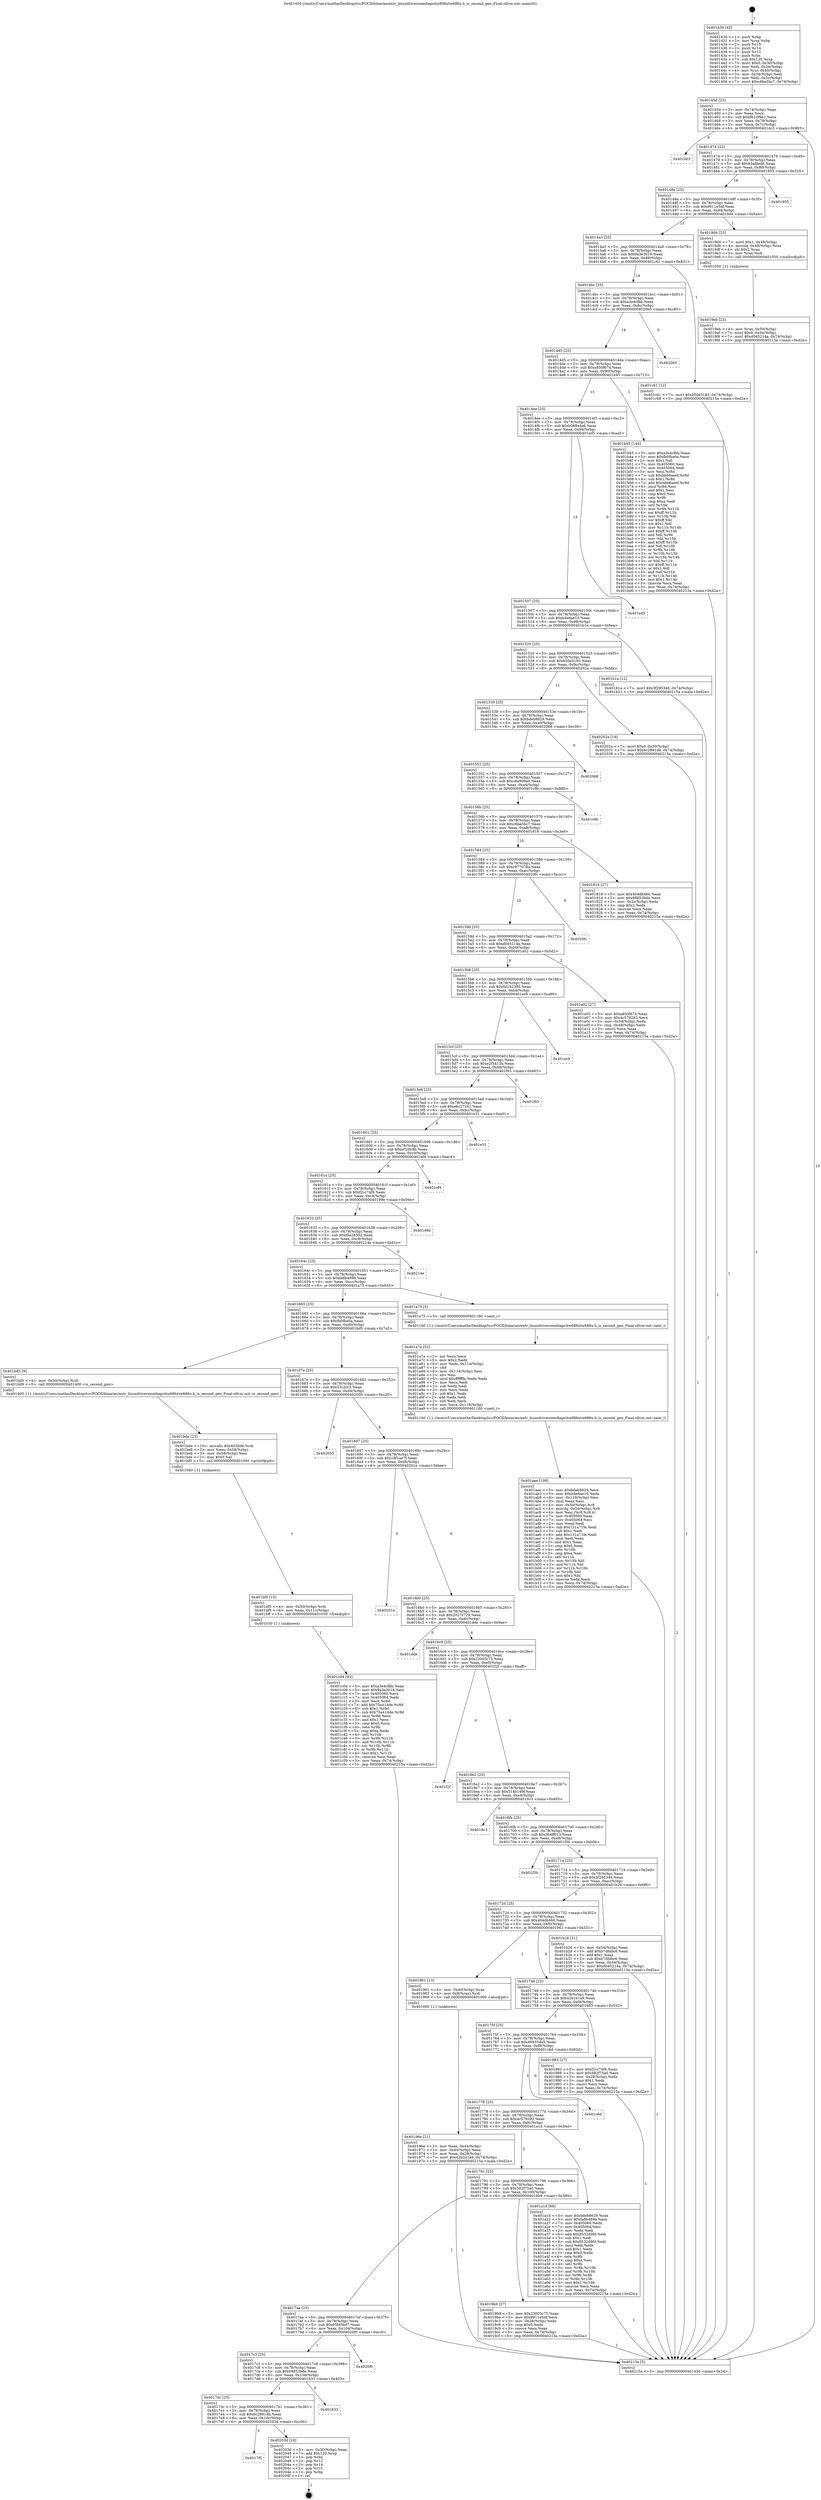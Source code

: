 digraph "0x401430" {
  label = "0x401430 (/mnt/c/Users/mathe/Desktop/tcc/POCII/binaries/extr_linuxdriversmediapcitw686xtw686x.h_is_second_gen_Final-ollvm.out::main(0))"
  labelloc = "t"
  node[shape=record]

  Entry [label="",width=0.3,height=0.3,shape=circle,fillcolor=black,style=filled]
  "0x40145d" [label="{
     0x40145d [23]\l
     | [instrs]\l
     &nbsp;&nbsp;0x40145d \<+3\>: mov -0x74(%rbp),%eax\l
     &nbsp;&nbsp;0x401460 \<+2\>: mov %eax,%ecx\l
     &nbsp;&nbsp;0x401462 \<+6\>: sub $0x8b10f9a1,%ecx\l
     &nbsp;&nbsp;0x401468 \<+3\>: mov %eax,-0x78(%rbp)\l
     &nbsp;&nbsp;0x40146b \<+3\>: mov %ecx,-0x7c(%rbp)\l
     &nbsp;&nbsp;0x40146e \<+6\>: je 0000000000401dc3 \<main+0x993\>\l
  }"]
  "0x401dc3" [label="{
     0x401dc3\l
  }", style=dashed]
  "0x401474" [label="{
     0x401474 [22]\l
     | [instrs]\l
     &nbsp;&nbsp;0x401474 \<+5\>: jmp 0000000000401479 \<main+0x49\>\l
     &nbsp;&nbsp;0x401479 \<+3\>: mov -0x78(%rbp),%eax\l
     &nbsp;&nbsp;0x40147c \<+5\>: sub $0x93afded6,%eax\l
     &nbsp;&nbsp;0x401481 \<+3\>: mov %eax,-0x80(%rbp)\l
     &nbsp;&nbsp;0x401484 \<+6\>: je 0000000000401955 \<main+0x525\>\l
  }"]
  Exit [label="",width=0.3,height=0.3,shape=circle,fillcolor=black,style=filled,peripheries=2]
  "0x401955" [label="{
     0x401955\l
  }", style=dashed]
  "0x40148a" [label="{
     0x40148a [25]\l
     | [instrs]\l
     &nbsp;&nbsp;0x40148a \<+5\>: jmp 000000000040148f \<main+0x5f\>\l
     &nbsp;&nbsp;0x40148f \<+3\>: mov -0x78(%rbp),%eax\l
     &nbsp;&nbsp;0x401492 \<+5\>: sub $0x9911e5df,%eax\l
     &nbsp;&nbsp;0x401497 \<+6\>: mov %eax,-0x84(%rbp)\l
     &nbsp;&nbsp;0x40149d \<+6\>: je 00000000004019d4 \<main+0x5a4\>\l
  }"]
  "0x4017f5" [label="{
     0x4017f5\l
  }", style=dashed]
  "0x4019d4" [label="{
     0x4019d4 [23]\l
     | [instrs]\l
     &nbsp;&nbsp;0x4019d4 \<+7\>: movl $0x1,-0x48(%rbp)\l
     &nbsp;&nbsp;0x4019db \<+4\>: movslq -0x48(%rbp),%rax\l
     &nbsp;&nbsp;0x4019df \<+4\>: shl $0x2,%rax\l
     &nbsp;&nbsp;0x4019e3 \<+3\>: mov %rax,%rdi\l
     &nbsp;&nbsp;0x4019e6 \<+5\>: call 0000000000401050 \<malloc@plt\>\l
     | [calls]\l
     &nbsp;&nbsp;0x401050 \{1\} (unknown)\l
  }"]
  "0x4014a3" [label="{
     0x4014a3 [25]\l
     | [instrs]\l
     &nbsp;&nbsp;0x4014a3 \<+5\>: jmp 00000000004014a8 \<main+0x78\>\l
     &nbsp;&nbsp;0x4014a8 \<+3\>: mov -0x78(%rbp),%eax\l
     &nbsp;&nbsp;0x4014ab \<+5\>: sub $0x9a3e3016,%eax\l
     &nbsp;&nbsp;0x4014b0 \<+6\>: mov %eax,-0x88(%rbp)\l
     &nbsp;&nbsp;0x4014b6 \<+6\>: je 0000000000401c61 \<main+0x831\>\l
  }"]
  "0x40203d" [label="{
     0x40203d [19]\l
     | [instrs]\l
     &nbsp;&nbsp;0x40203d \<+3\>: mov -0x30(%rbp),%eax\l
     &nbsp;&nbsp;0x402040 \<+7\>: add $0x120,%rsp\l
     &nbsp;&nbsp;0x402047 \<+1\>: pop %rbx\l
     &nbsp;&nbsp;0x402048 \<+2\>: pop %r12\l
     &nbsp;&nbsp;0x40204a \<+2\>: pop %r14\l
     &nbsp;&nbsp;0x40204c \<+2\>: pop %r15\l
     &nbsp;&nbsp;0x40204e \<+1\>: pop %rbp\l
     &nbsp;&nbsp;0x40204f \<+1\>: ret\l
  }"]
  "0x401c61" [label="{
     0x401c61 [12]\l
     | [instrs]\l
     &nbsp;&nbsp;0x401c61 \<+7\>: movl $0xb50e5183,-0x74(%rbp)\l
     &nbsp;&nbsp;0x401c68 \<+5\>: jmp 000000000040215a \<main+0xd2a\>\l
  }"]
  "0x4014bc" [label="{
     0x4014bc [25]\l
     | [instrs]\l
     &nbsp;&nbsp;0x4014bc \<+5\>: jmp 00000000004014c1 \<main+0x91\>\l
     &nbsp;&nbsp;0x4014c1 \<+3\>: mov -0x78(%rbp),%eax\l
     &nbsp;&nbsp;0x4014c4 \<+5\>: sub $0xa3e4cfbb,%eax\l
     &nbsp;&nbsp;0x4014c9 \<+6\>: mov %eax,-0x8c(%rbp)\l
     &nbsp;&nbsp;0x4014cf \<+6\>: je 00000000004020b5 \<main+0xc85\>\l
  }"]
  "0x4017dc" [label="{
     0x4017dc [25]\l
     | [instrs]\l
     &nbsp;&nbsp;0x4017dc \<+5\>: jmp 00000000004017e1 \<main+0x3b1\>\l
     &nbsp;&nbsp;0x4017e1 \<+3\>: mov -0x78(%rbp),%eax\l
     &nbsp;&nbsp;0x4017e4 \<+5\>: sub $0x6c2891db,%eax\l
     &nbsp;&nbsp;0x4017e9 \<+6\>: mov %eax,-0x10c(%rbp)\l
     &nbsp;&nbsp;0x4017ef \<+6\>: je 000000000040203d \<main+0xc0d\>\l
  }"]
  "0x4020b5" [label="{
     0x4020b5\l
  }", style=dashed]
  "0x4014d5" [label="{
     0x4014d5 [25]\l
     | [instrs]\l
     &nbsp;&nbsp;0x4014d5 \<+5\>: jmp 00000000004014da \<main+0xaa\>\l
     &nbsp;&nbsp;0x4014da \<+3\>: mov -0x78(%rbp),%eax\l
     &nbsp;&nbsp;0x4014dd \<+5\>: sub $0xa850f674,%eax\l
     &nbsp;&nbsp;0x4014e2 \<+6\>: mov %eax,-0x90(%rbp)\l
     &nbsp;&nbsp;0x4014e8 \<+6\>: je 0000000000401b45 \<main+0x715\>\l
  }"]
  "0x401833" [label="{
     0x401833\l
  }", style=dashed]
  "0x401b45" [label="{
     0x401b45 [144]\l
     | [instrs]\l
     &nbsp;&nbsp;0x401b45 \<+5\>: mov $0xa3e4cfbb,%eax\l
     &nbsp;&nbsp;0x401b4a \<+5\>: mov $0xfb0fba0a,%ecx\l
     &nbsp;&nbsp;0x401b4f \<+2\>: mov $0x1,%dl\l
     &nbsp;&nbsp;0x401b51 \<+7\>: mov 0x405060,%esi\l
     &nbsp;&nbsp;0x401b58 \<+7\>: mov 0x405064,%edi\l
     &nbsp;&nbsp;0x401b5f \<+3\>: mov %esi,%r8d\l
     &nbsp;&nbsp;0x401b62 \<+7\>: sub $0xbbb6aeef,%r8d\l
     &nbsp;&nbsp;0x401b69 \<+4\>: sub $0x1,%r8d\l
     &nbsp;&nbsp;0x401b6d \<+7\>: add $0xbbb6aeef,%r8d\l
     &nbsp;&nbsp;0x401b74 \<+4\>: imul %r8d,%esi\l
     &nbsp;&nbsp;0x401b78 \<+3\>: and $0x1,%esi\l
     &nbsp;&nbsp;0x401b7b \<+3\>: cmp $0x0,%esi\l
     &nbsp;&nbsp;0x401b7e \<+4\>: sete %r9b\l
     &nbsp;&nbsp;0x401b82 \<+3\>: cmp $0xa,%edi\l
     &nbsp;&nbsp;0x401b85 \<+4\>: setl %r10b\l
     &nbsp;&nbsp;0x401b89 \<+3\>: mov %r9b,%r11b\l
     &nbsp;&nbsp;0x401b8c \<+4\>: xor $0xff,%r11b\l
     &nbsp;&nbsp;0x401b90 \<+3\>: mov %r10b,%bl\l
     &nbsp;&nbsp;0x401b93 \<+3\>: xor $0xff,%bl\l
     &nbsp;&nbsp;0x401b96 \<+3\>: xor $0x1,%dl\l
     &nbsp;&nbsp;0x401b99 \<+3\>: mov %r11b,%r14b\l
     &nbsp;&nbsp;0x401b9c \<+4\>: and $0xff,%r14b\l
     &nbsp;&nbsp;0x401ba0 \<+3\>: and %dl,%r9b\l
     &nbsp;&nbsp;0x401ba3 \<+3\>: mov %bl,%r15b\l
     &nbsp;&nbsp;0x401ba6 \<+4\>: and $0xff,%r15b\l
     &nbsp;&nbsp;0x401baa \<+3\>: and %dl,%r10b\l
     &nbsp;&nbsp;0x401bad \<+3\>: or %r9b,%r14b\l
     &nbsp;&nbsp;0x401bb0 \<+3\>: or %r10b,%r15b\l
     &nbsp;&nbsp;0x401bb3 \<+3\>: xor %r15b,%r14b\l
     &nbsp;&nbsp;0x401bb6 \<+3\>: or %bl,%r11b\l
     &nbsp;&nbsp;0x401bb9 \<+4\>: xor $0xff,%r11b\l
     &nbsp;&nbsp;0x401bbd \<+3\>: or $0x1,%dl\l
     &nbsp;&nbsp;0x401bc0 \<+3\>: and %dl,%r11b\l
     &nbsp;&nbsp;0x401bc3 \<+3\>: or %r11b,%r14b\l
     &nbsp;&nbsp;0x401bc6 \<+4\>: test $0x1,%r14b\l
     &nbsp;&nbsp;0x401bca \<+3\>: cmovne %ecx,%eax\l
     &nbsp;&nbsp;0x401bcd \<+3\>: mov %eax,-0x74(%rbp)\l
     &nbsp;&nbsp;0x401bd0 \<+5\>: jmp 000000000040215a \<main+0xd2a\>\l
  }"]
  "0x4014ee" [label="{
     0x4014ee [25]\l
     | [instrs]\l
     &nbsp;&nbsp;0x4014ee \<+5\>: jmp 00000000004014f3 \<main+0xc3\>\l
     &nbsp;&nbsp;0x4014f3 \<+3\>: mov -0x78(%rbp),%eax\l
     &nbsp;&nbsp;0x4014f6 \<+5\>: sub $0xb088a4e6,%eax\l
     &nbsp;&nbsp;0x4014fb \<+6\>: mov %eax,-0x94(%rbp)\l
     &nbsp;&nbsp;0x401501 \<+6\>: je 0000000000401ed5 \<main+0xaa5\>\l
  }"]
  "0x4017c3" [label="{
     0x4017c3 [25]\l
     | [instrs]\l
     &nbsp;&nbsp;0x4017c3 \<+5\>: jmp 00000000004017c8 \<main+0x398\>\l
     &nbsp;&nbsp;0x4017c8 \<+3\>: mov -0x78(%rbp),%eax\l
     &nbsp;&nbsp;0x4017cb \<+5\>: sub $0x68853bde,%eax\l
     &nbsp;&nbsp;0x4017d0 \<+6\>: mov %eax,-0x108(%rbp)\l
     &nbsp;&nbsp;0x4017d6 \<+6\>: je 0000000000401833 \<main+0x403\>\l
  }"]
  "0x401ed5" [label="{
     0x401ed5\l
  }", style=dashed]
  "0x401507" [label="{
     0x401507 [25]\l
     | [instrs]\l
     &nbsp;&nbsp;0x401507 \<+5\>: jmp 000000000040150c \<main+0xdc\>\l
     &nbsp;&nbsp;0x40150c \<+3\>: mov -0x78(%rbp),%eax\l
     &nbsp;&nbsp;0x40150f \<+5\>: sub $0xb4e6ae10,%eax\l
     &nbsp;&nbsp;0x401514 \<+6\>: mov %eax,-0x98(%rbp)\l
     &nbsp;&nbsp;0x40151a \<+6\>: je 0000000000401b1a \<main+0x6ea\>\l
  }"]
  "0x4020f0" [label="{
     0x4020f0\l
  }", style=dashed]
  "0x401b1a" [label="{
     0x401b1a [12]\l
     | [instrs]\l
     &nbsp;&nbsp;0x401b1a \<+7\>: movl $0x3f295346,-0x74(%rbp)\l
     &nbsp;&nbsp;0x401b21 \<+5\>: jmp 000000000040215a \<main+0xd2a\>\l
  }"]
  "0x401520" [label="{
     0x401520 [25]\l
     | [instrs]\l
     &nbsp;&nbsp;0x401520 \<+5\>: jmp 0000000000401525 \<main+0xf5\>\l
     &nbsp;&nbsp;0x401525 \<+3\>: mov -0x78(%rbp),%eax\l
     &nbsp;&nbsp;0x401528 \<+5\>: sub $0xb50e5183,%eax\l
     &nbsp;&nbsp;0x40152d \<+6\>: mov %eax,-0x9c(%rbp)\l
     &nbsp;&nbsp;0x401533 \<+6\>: je 000000000040202a \<main+0xbfa\>\l
  }"]
  "0x401c04" [label="{
     0x401c04 [93]\l
     | [instrs]\l
     &nbsp;&nbsp;0x401c04 \<+5\>: mov $0xa3e4cfbb,%eax\l
     &nbsp;&nbsp;0x401c09 \<+5\>: mov $0x9a3e3016,%esi\l
     &nbsp;&nbsp;0x401c0e \<+7\>: mov 0x405060,%ecx\l
     &nbsp;&nbsp;0x401c15 \<+7\>: mov 0x405064,%edx\l
     &nbsp;&nbsp;0x401c1c \<+3\>: mov %ecx,%r8d\l
     &nbsp;&nbsp;0x401c1f \<+7\>: add $0x75a414de,%r8d\l
     &nbsp;&nbsp;0x401c26 \<+4\>: sub $0x1,%r8d\l
     &nbsp;&nbsp;0x401c2a \<+7\>: sub $0x75a414de,%r8d\l
     &nbsp;&nbsp;0x401c31 \<+4\>: imul %r8d,%ecx\l
     &nbsp;&nbsp;0x401c35 \<+3\>: and $0x1,%ecx\l
     &nbsp;&nbsp;0x401c38 \<+3\>: cmp $0x0,%ecx\l
     &nbsp;&nbsp;0x401c3b \<+4\>: sete %r9b\l
     &nbsp;&nbsp;0x401c3f \<+3\>: cmp $0xa,%edx\l
     &nbsp;&nbsp;0x401c42 \<+4\>: setl %r10b\l
     &nbsp;&nbsp;0x401c46 \<+3\>: mov %r9b,%r11b\l
     &nbsp;&nbsp;0x401c49 \<+3\>: and %r10b,%r11b\l
     &nbsp;&nbsp;0x401c4c \<+3\>: xor %r10b,%r9b\l
     &nbsp;&nbsp;0x401c4f \<+3\>: or %r9b,%r11b\l
     &nbsp;&nbsp;0x401c52 \<+4\>: test $0x1,%r11b\l
     &nbsp;&nbsp;0x401c56 \<+3\>: cmovne %esi,%eax\l
     &nbsp;&nbsp;0x401c59 \<+3\>: mov %eax,-0x74(%rbp)\l
     &nbsp;&nbsp;0x401c5c \<+5\>: jmp 000000000040215a \<main+0xd2a\>\l
  }"]
  "0x40202a" [label="{
     0x40202a [19]\l
     | [instrs]\l
     &nbsp;&nbsp;0x40202a \<+7\>: movl $0x0,-0x30(%rbp)\l
     &nbsp;&nbsp;0x402031 \<+7\>: movl $0x6c2891db,-0x74(%rbp)\l
     &nbsp;&nbsp;0x402038 \<+5\>: jmp 000000000040215a \<main+0xd2a\>\l
  }"]
  "0x401539" [label="{
     0x401539 [25]\l
     | [instrs]\l
     &nbsp;&nbsp;0x401539 \<+5\>: jmp 000000000040153e \<main+0x10e\>\l
     &nbsp;&nbsp;0x40153e \<+3\>: mov -0x78(%rbp),%eax\l
     &nbsp;&nbsp;0x401541 \<+5\>: sub $0xbdeb8629,%eax\l
     &nbsp;&nbsp;0x401546 \<+6\>: mov %eax,-0xa0(%rbp)\l
     &nbsp;&nbsp;0x40154c \<+6\>: je 0000000000402068 \<main+0xc38\>\l
  }"]
  "0x401bf5" [label="{
     0x401bf5 [15]\l
     | [instrs]\l
     &nbsp;&nbsp;0x401bf5 \<+4\>: mov -0x50(%rbp),%rdi\l
     &nbsp;&nbsp;0x401bf9 \<+6\>: mov %eax,-0x11c(%rbp)\l
     &nbsp;&nbsp;0x401bff \<+5\>: call 0000000000401030 \<free@plt\>\l
     | [calls]\l
     &nbsp;&nbsp;0x401030 \{1\} (unknown)\l
  }"]
  "0x402068" [label="{
     0x402068\l
  }", style=dashed]
  "0x401552" [label="{
     0x401552 [25]\l
     | [instrs]\l
     &nbsp;&nbsp;0x401552 \<+5\>: jmp 0000000000401557 \<main+0x127\>\l
     &nbsp;&nbsp;0x401557 \<+3\>: mov -0x78(%rbp),%eax\l
     &nbsp;&nbsp;0x40155a \<+5\>: sub $0xc6a909a0,%eax\l
     &nbsp;&nbsp;0x40155f \<+6\>: mov %eax,-0xa4(%rbp)\l
     &nbsp;&nbsp;0x401565 \<+6\>: je 0000000000401c9b \<main+0x86b\>\l
  }"]
  "0x401bde" [label="{
     0x401bde [23]\l
     | [instrs]\l
     &nbsp;&nbsp;0x401bde \<+10\>: movabs $0x4030d6,%rdi\l
     &nbsp;&nbsp;0x401be8 \<+3\>: mov %eax,-0x58(%rbp)\l
     &nbsp;&nbsp;0x401beb \<+3\>: mov -0x58(%rbp),%esi\l
     &nbsp;&nbsp;0x401bee \<+2\>: mov $0x0,%al\l
     &nbsp;&nbsp;0x401bf0 \<+5\>: call 0000000000401040 \<printf@plt\>\l
     | [calls]\l
     &nbsp;&nbsp;0x401040 \{1\} (unknown)\l
  }"]
  "0x401c9b" [label="{
     0x401c9b\l
  }", style=dashed]
  "0x40156b" [label="{
     0x40156b [25]\l
     | [instrs]\l
     &nbsp;&nbsp;0x40156b \<+5\>: jmp 0000000000401570 \<main+0x140\>\l
     &nbsp;&nbsp;0x401570 \<+3\>: mov -0x78(%rbp),%eax\l
     &nbsp;&nbsp;0x401573 \<+5\>: sub $0xc6ba5bc7,%eax\l
     &nbsp;&nbsp;0x401578 \<+6\>: mov %eax,-0xa8(%rbp)\l
     &nbsp;&nbsp;0x40157e \<+6\>: je 0000000000401818 \<main+0x3e8\>\l
  }"]
  "0x401aae" [label="{
     0x401aae [108]\l
     | [instrs]\l
     &nbsp;&nbsp;0x401aae \<+5\>: mov $0xbdeb8629,%ecx\l
     &nbsp;&nbsp;0x401ab3 \<+5\>: mov $0xb4e6ae10,%edx\l
     &nbsp;&nbsp;0x401ab8 \<+6\>: mov -0x118(%rbp),%esi\l
     &nbsp;&nbsp;0x401abe \<+3\>: imul %eax,%esi\l
     &nbsp;&nbsp;0x401ac1 \<+4\>: mov -0x50(%rbp),%r8\l
     &nbsp;&nbsp;0x401ac5 \<+4\>: movslq -0x54(%rbp),%r9\l
     &nbsp;&nbsp;0x401ac9 \<+4\>: mov %esi,(%r8,%r9,4)\l
     &nbsp;&nbsp;0x401acd \<+7\>: mov 0x405060,%eax\l
     &nbsp;&nbsp;0x401ad4 \<+7\>: mov 0x405064,%esi\l
     &nbsp;&nbsp;0x401adb \<+2\>: mov %eax,%edi\l
     &nbsp;&nbsp;0x401add \<+6\>: sub $0x131a71fe,%edi\l
     &nbsp;&nbsp;0x401ae3 \<+3\>: sub $0x1,%edi\l
     &nbsp;&nbsp;0x401ae6 \<+6\>: add $0x131a71fe,%edi\l
     &nbsp;&nbsp;0x401aec \<+3\>: imul %edi,%eax\l
     &nbsp;&nbsp;0x401aef \<+3\>: and $0x1,%eax\l
     &nbsp;&nbsp;0x401af2 \<+3\>: cmp $0x0,%eax\l
     &nbsp;&nbsp;0x401af5 \<+4\>: sete %r10b\l
     &nbsp;&nbsp;0x401af9 \<+3\>: cmp $0xa,%esi\l
     &nbsp;&nbsp;0x401afc \<+4\>: setl %r11b\l
     &nbsp;&nbsp;0x401b00 \<+3\>: mov %r10b,%bl\l
     &nbsp;&nbsp;0x401b03 \<+3\>: and %r11b,%bl\l
     &nbsp;&nbsp;0x401b06 \<+3\>: xor %r11b,%r10b\l
     &nbsp;&nbsp;0x401b09 \<+3\>: or %r10b,%bl\l
     &nbsp;&nbsp;0x401b0c \<+3\>: test $0x1,%bl\l
     &nbsp;&nbsp;0x401b0f \<+3\>: cmovne %edx,%ecx\l
     &nbsp;&nbsp;0x401b12 \<+3\>: mov %ecx,-0x74(%rbp)\l
     &nbsp;&nbsp;0x401b15 \<+5\>: jmp 000000000040215a \<main+0xd2a\>\l
  }"]
  "0x401818" [label="{
     0x401818 [27]\l
     | [instrs]\l
     &nbsp;&nbsp;0x401818 \<+5\>: mov $0x404db460,%eax\l
     &nbsp;&nbsp;0x40181d \<+5\>: mov $0x68853bde,%ecx\l
     &nbsp;&nbsp;0x401822 \<+3\>: mov -0x2c(%rbp),%edx\l
     &nbsp;&nbsp;0x401825 \<+3\>: cmp $0x2,%edx\l
     &nbsp;&nbsp;0x401828 \<+3\>: cmovne %ecx,%eax\l
     &nbsp;&nbsp;0x40182b \<+3\>: mov %eax,-0x74(%rbp)\l
     &nbsp;&nbsp;0x40182e \<+5\>: jmp 000000000040215a \<main+0xd2a\>\l
  }"]
  "0x401584" [label="{
     0x401584 [25]\l
     | [instrs]\l
     &nbsp;&nbsp;0x401584 \<+5\>: jmp 0000000000401589 \<main+0x159\>\l
     &nbsp;&nbsp;0x401589 \<+3\>: mov -0x78(%rbp),%eax\l
     &nbsp;&nbsp;0x40158c \<+5\>: sub $0xc977078a,%eax\l
     &nbsp;&nbsp;0x401591 \<+6\>: mov %eax,-0xac(%rbp)\l
     &nbsp;&nbsp;0x401597 \<+6\>: je 00000000004020fc \<main+0xccc\>\l
  }"]
  "0x40215a" [label="{
     0x40215a [5]\l
     | [instrs]\l
     &nbsp;&nbsp;0x40215a \<+5\>: jmp 000000000040145d \<main+0x2d\>\l
  }"]
  "0x401430" [label="{
     0x401430 [45]\l
     | [instrs]\l
     &nbsp;&nbsp;0x401430 \<+1\>: push %rbp\l
     &nbsp;&nbsp;0x401431 \<+3\>: mov %rsp,%rbp\l
     &nbsp;&nbsp;0x401434 \<+2\>: push %r15\l
     &nbsp;&nbsp;0x401436 \<+2\>: push %r14\l
     &nbsp;&nbsp;0x401438 \<+2\>: push %r12\l
     &nbsp;&nbsp;0x40143a \<+1\>: push %rbx\l
     &nbsp;&nbsp;0x40143b \<+7\>: sub $0x120,%rsp\l
     &nbsp;&nbsp;0x401442 \<+7\>: movl $0x0,-0x30(%rbp)\l
     &nbsp;&nbsp;0x401449 \<+3\>: mov %edi,-0x34(%rbp)\l
     &nbsp;&nbsp;0x40144c \<+4\>: mov %rsi,-0x40(%rbp)\l
     &nbsp;&nbsp;0x401450 \<+3\>: mov -0x34(%rbp),%edi\l
     &nbsp;&nbsp;0x401453 \<+3\>: mov %edi,-0x2c(%rbp)\l
     &nbsp;&nbsp;0x401456 \<+7\>: movl $0xc6ba5bc7,-0x74(%rbp)\l
  }"]
  "0x401a7a" [label="{
     0x401a7a [52]\l
     | [instrs]\l
     &nbsp;&nbsp;0x401a7a \<+2\>: xor %ecx,%ecx\l
     &nbsp;&nbsp;0x401a7c \<+5\>: mov $0x2,%edx\l
     &nbsp;&nbsp;0x401a81 \<+6\>: mov %edx,-0x114(%rbp)\l
     &nbsp;&nbsp;0x401a87 \<+1\>: cltd\l
     &nbsp;&nbsp;0x401a88 \<+6\>: mov -0x114(%rbp),%esi\l
     &nbsp;&nbsp;0x401a8e \<+2\>: idiv %esi\l
     &nbsp;&nbsp;0x401a90 \<+6\>: imul $0xfffffffe,%edx,%edx\l
     &nbsp;&nbsp;0x401a96 \<+2\>: mov %ecx,%edi\l
     &nbsp;&nbsp;0x401a98 \<+2\>: sub %edx,%edi\l
     &nbsp;&nbsp;0x401a9a \<+2\>: mov %ecx,%edx\l
     &nbsp;&nbsp;0x401a9c \<+3\>: sub $0x1,%edx\l
     &nbsp;&nbsp;0x401a9f \<+2\>: add %edx,%edi\l
     &nbsp;&nbsp;0x401aa1 \<+2\>: sub %edi,%ecx\l
     &nbsp;&nbsp;0x401aa3 \<+6\>: mov %ecx,-0x118(%rbp)\l
     &nbsp;&nbsp;0x401aa9 \<+5\>: call 0000000000401160 \<next_i\>\l
     | [calls]\l
     &nbsp;&nbsp;0x401160 \{1\} (/mnt/c/Users/mathe/Desktop/tcc/POCII/binaries/extr_linuxdriversmediapcitw686xtw686x.h_is_second_gen_Final-ollvm.out::next_i)\l
  }"]
  "0x4020fc" [label="{
     0x4020fc\l
  }", style=dashed]
  "0x40159d" [label="{
     0x40159d [25]\l
     | [instrs]\l
     &nbsp;&nbsp;0x40159d \<+5\>: jmp 00000000004015a2 \<main+0x172\>\l
     &nbsp;&nbsp;0x4015a2 \<+3\>: mov -0x78(%rbp),%eax\l
     &nbsp;&nbsp;0x4015a5 \<+5\>: sub $0xd045214a,%eax\l
     &nbsp;&nbsp;0x4015aa \<+6\>: mov %eax,-0xb0(%rbp)\l
     &nbsp;&nbsp;0x4015b0 \<+6\>: je 0000000000401a02 \<main+0x5d2\>\l
  }"]
  "0x4019eb" [label="{
     0x4019eb [23]\l
     | [instrs]\l
     &nbsp;&nbsp;0x4019eb \<+4\>: mov %rax,-0x50(%rbp)\l
     &nbsp;&nbsp;0x4019ef \<+7\>: movl $0x0,-0x54(%rbp)\l
     &nbsp;&nbsp;0x4019f6 \<+7\>: movl $0xd045214a,-0x74(%rbp)\l
     &nbsp;&nbsp;0x4019fd \<+5\>: jmp 000000000040215a \<main+0xd2a\>\l
  }"]
  "0x401a02" [label="{
     0x401a02 [27]\l
     | [instrs]\l
     &nbsp;&nbsp;0x401a02 \<+5\>: mov $0xa850f674,%eax\l
     &nbsp;&nbsp;0x401a07 \<+5\>: mov $0x4c579293,%ecx\l
     &nbsp;&nbsp;0x401a0c \<+3\>: mov -0x54(%rbp),%edx\l
     &nbsp;&nbsp;0x401a0f \<+3\>: cmp -0x48(%rbp),%edx\l
     &nbsp;&nbsp;0x401a12 \<+3\>: cmovl %ecx,%eax\l
     &nbsp;&nbsp;0x401a15 \<+3\>: mov %eax,-0x74(%rbp)\l
     &nbsp;&nbsp;0x401a18 \<+5\>: jmp 000000000040215a \<main+0xd2a\>\l
  }"]
  "0x4015b6" [label="{
     0x4015b6 [25]\l
     | [instrs]\l
     &nbsp;&nbsp;0x4015b6 \<+5\>: jmp 00000000004015bb \<main+0x18b\>\l
     &nbsp;&nbsp;0x4015bb \<+3\>: mov -0x78(%rbp),%eax\l
     &nbsp;&nbsp;0x4015be \<+5\>: sub $0xdd182395,%eax\l
     &nbsp;&nbsp;0x4015c3 \<+6\>: mov %eax,-0xb4(%rbp)\l
     &nbsp;&nbsp;0x4015c9 \<+6\>: je 0000000000401ec9 \<main+0xa99\>\l
  }"]
  "0x4017aa" [label="{
     0x4017aa [25]\l
     | [instrs]\l
     &nbsp;&nbsp;0x4017aa \<+5\>: jmp 00000000004017af \<main+0x37f\>\l
     &nbsp;&nbsp;0x4017af \<+3\>: mov -0x78(%rbp),%eax\l
     &nbsp;&nbsp;0x4017b2 \<+5\>: sub $0x65bf3bd7,%eax\l
     &nbsp;&nbsp;0x4017b7 \<+6\>: mov %eax,-0x104(%rbp)\l
     &nbsp;&nbsp;0x4017bd \<+6\>: je 00000000004020f0 \<main+0xcc0\>\l
  }"]
  "0x401ec9" [label="{
     0x401ec9\l
  }", style=dashed]
  "0x4015cf" [label="{
     0x4015cf [25]\l
     | [instrs]\l
     &nbsp;&nbsp;0x4015cf \<+5\>: jmp 00000000004015d4 \<main+0x1a4\>\l
     &nbsp;&nbsp;0x4015d4 \<+3\>: mov -0x78(%rbp),%eax\l
     &nbsp;&nbsp;0x4015d7 \<+5\>: sub $0xe2f3413b,%eax\l
     &nbsp;&nbsp;0x4015dc \<+6\>: mov %eax,-0xb8(%rbp)\l
     &nbsp;&nbsp;0x4015e2 \<+6\>: je 0000000000401f93 \<main+0xb63\>\l
  }"]
  "0x4019b9" [label="{
     0x4019b9 [27]\l
     | [instrs]\l
     &nbsp;&nbsp;0x4019b9 \<+5\>: mov $0x23005c75,%eax\l
     &nbsp;&nbsp;0x4019be \<+5\>: mov $0x9911e5df,%ecx\l
     &nbsp;&nbsp;0x4019c3 \<+3\>: mov -0x28(%rbp),%edx\l
     &nbsp;&nbsp;0x4019c6 \<+3\>: cmp $0x0,%edx\l
     &nbsp;&nbsp;0x4019c9 \<+3\>: cmove %ecx,%eax\l
     &nbsp;&nbsp;0x4019cc \<+3\>: mov %eax,-0x74(%rbp)\l
     &nbsp;&nbsp;0x4019cf \<+5\>: jmp 000000000040215a \<main+0xd2a\>\l
  }"]
  "0x401f93" [label="{
     0x401f93\l
  }", style=dashed]
  "0x4015e8" [label="{
     0x4015e8 [25]\l
     | [instrs]\l
     &nbsp;&nbsp;0x4015e8 \<+5\>: jmp 00000000004015ed \<main+0x1bd\>\l
     &nbsp;&nbsp;0x4015ed \<+3\>: mov -0x78(%rbp),%eax\l
     &nbsp;&nbsp;0x4015f0 \<+5\>: sub $0xe6c27241,%eax\l
     &nbsp;&nbsp;0x4015f5 \<+6\>: mov %eax,-0xbc(%rbp)\l
     &nbsp;&nbsp;0x4015fb \<+6\>: je 0000000000401e31 \<main+0xa01\>\l
  }"]
  "0x401791" [label="{
     0x401791 [25]\l
     | [instrs]\l
     &nbsp;&nbsp;0x401791 \<+5\>: jmp 0000000000401796 \<main+0x366\>\l
     &nbsp;&nbsp;0x401796 \<+3\>: mov -0x78(%rbp),%eax\l
     &nbsp;&nbsp;0x401799 \<+5\>: sub $0x582f75a0,%eax\l
     &nbsp;&nbsp;0x40179e \<+6\>: mov %eax,-0x100(%rbp)\l
     &nbsp;&nbsp;0x4017a4 \<+6\>: je 00000000004019b9 \<main+0x589\>\l
  }"]
  "0x401e31" [label="{
     0x401e31\l
  }", style=dashed]
  "0x401601" [label="{
     0x401601 [25]\l
     | [instrs]\l
     &nbsp;&nbsp;0x401601 \<+5\>: jmp 0000000000401606 \<main+0x1d6\>\l
     &nbsp;&nbsp;0x401606 \<+3\>: mov -0x78(%rbp),%eax\l
     &nbsp;&nbsp;0x401609 \<+5\>: sub $0xef33fc8b,%eax\l
     &nbsp;&nbsp;0x40160e \<+6\>: mov %eax,-0xc0(%rbp)\l
     &nbsp;&nbsp;0x401614 \<+6\>: je 0000000000401ef4 \<main+0xac4\>\l
  }"]
  "0x401a1d" [label="{
     0x401a1d [88]\l
     | [instrs]\l
     &nbsp;&nbsp;0x401a1d \<+5\>: mov $0xbdeb8629,%eax\l
     &nbsp;&nbsp;0x401a22 \<+5\>: mov $0xfa8b489b,%ecx\l
     &nbsp;&nbsp;0x401a27 \<+7\>: mov 0x405060,%edx\l
     &nbsp;&nbsp;0x401a2e \<+7\>: mov 0x405064,%esi\l
     &nbsp;&nbsp;0x401a35 \<+2\>: mov %edx,%edi\l
     &nbsp;&nbsp;0x401a37 \<+6\>: add $0x8532d9fd,%edi\l
     &nbsp;&nbsp;0x401a3d \<+3\>: sub $0x1,%edi\l
     &nbsp;&nbsp;0x401a40 \<+6\>: sub $0x8532d9fd,%edi\l
     &nbsp;&nbsp;0x401a46 \<+3\>: imul %edi,%edx\l
     &nbsp;&nbsp;0x401a49 \<+3\>: and $0x1,%edx\l
     &nbsp;&nbsp;0x401a4c \<+3\>: cmp $0x0,%edx\l
     &nbsp;&nbsp;0x401a4f \<+4\>: sete %r8b\l
     &nbsp;&nbsp;0x401a53 \<+3\>: cmp $0xa,%esi\l
     &nbsp;&nbsp;0x401a56 \<+4\>: setl %r9b\l
     &nbsp;&nbsp;0x401a5a \<+3\>: mov %r8b,%r10b\l
     &nbsp;&nbsp;0x401a5d \<+3\>: and %r9b,%r10b\l
     &nbsp;&nbsp;0x401a60 \<+3\>: xor %r9b,%r8b\l
     &nbsp;&nbsp;0x401a63 \<+3\>: or %r8b,%r10b\l
     &nbsp;&nbsp;0x401a66 \<+4\>: test $0x1,%r10b\l
     &nbsp;&nbsp;0x401a6a \<+3\>: cmovne %ecx,%eax\l
     &nbsp;&nbsp;0x401a6d \<+3\>: mov %eax,-0x74(%rbp)\l
     &nbsp;&nbsp;0x401a70 \<+5\>: jmp 000000000040215a \<main+0xd2a\>\l
  }"]
  "0x401ef4" [label="{
     0x401ef4\l
  }", style=dashed]
  "0x40161a" [label="{
     0x40161a [25]\l
     | [instrs]\l
     &nbsp;&nbsp;0x40161a \<+5\>: jmp 000000000040161f \<main+0x1ef\>\l
     &nbsp;&nbsp;0x40161f \<+3\>: mov -0x78(%rbp),%eax\l
     &nbsp;&nbsp;0x401622 \<+5\>: sub $0xf2cc74f9,%eax\l
     &nbsp;&nbsp;0x401627 \<+6\>: mov %eax,-0xc4(%rbp)\l
     &nbsp;&nbsp;0x40162d \<+6\>: je 000000000040199e \<main+0x56e\>\l
  }"]
  "0x401778" [label="{
     0x401778 [25]\l
     | [instrs]\l
     &nbsp;&nbsp;0x401778 \<+5\>: jmp 000000000040177d \<main+0x34d\>\l
     &nbsp;&nbsp;0x40177d \<+3\>: mov -0x78(%rbp),%eax\l
     &nbsp;&nbsp;0x401780 \<+5\>: sub $0x4c579293,%eax\l
     &nbsp;&nbsp;0x401785 \<+6\>: mov %eax,-0xfc(%rbp)\l
     &nbsp;&nbsp;0x40178b \<+6\>: je 0000000000401a1d \<main+0x5ed\>\l
  }"]
  "0x40199e" [label="{
     0x40199e\l
  }", style=dashed]
  "0x401633" [label="{
     0x401633 [25]\l
     | [instrs]\l
     &nbsp;&nbsp;0x401633 \<+5\>: jmp 0000000000401638 \<main+0x208\>\l
     &nbsp;&nbsp;0x401638 \<+3\>: mov -0x78(%rbp),%eax\l
     &nbsp;&nbsp;0x40163b \<+5\>: sub $0xf5e28302,%eax\l
     &nbsp;&nbsp;0x401640 \<+6\>: mov %eax,-0xc8(%rbp)\l
     &nbsp;&nbsp;0x401646 \<+6\>: je 000000000040214e \<main+0xd1e\>\l
  }"]
  "0x401c6d" [label="{
     0x401c6d\l
  }", style=dashed]
  "0x40214e" [label="{
     0x40214e\l
  }", style=dashed]
  "0x40164c" [label="{
     0x40164c [25]\l
     | [instrs]\l
     &nbsp;&nbsp;0x40164c \<+5\>: jmp 0000000000401651 \<main+0x221\>\l
     &nbsp;&nbsp;0x401651 \<+3\>: mov -0x78(%rbp),%eax\l
     &nbsp;&nbsp;0x401654 \<+5\>: sub $0xfa8b489b,%eax\l
     &nbsp;&nbsp;0x401659 \<+6\>: mov %eax,-0xcc(%rbp)\l
     &nbsp;&nbsp;0x40165f \<+6\>: je 0000000000401a75 \<main+0x645\>\l
  }"]
  "0x40175f" [label="{
     0x40175f [25]\l
     | [instrs]\l
     &nbsp;&nbsp;0x40175f \<+5\>: jmp 0000000000401764 \<main+0x334\>\l
     &nbsp;&nbsp;0x401764 \<+3\>: mov -0x78(%rbp),%eax\l
     &nbsp;&nbsp;0x401767 \<+5\>: sub $0x49935da5,%eax\l
     &nbsp;&nbsp;0x40176c \<+6\>: mov %eax,-0xf8(%rbp)\l
     &nbsp;&nbsp;0x401772 \<+6\>: je 0000000000401c6d \<main+0x83d\>\l
  }"]
  "0x401a75" [label="{
     0x401a75 [5]\l
     | [instrs]\l
     &nbsp;&nbsp;0x401a75 \<+5\>: call 0000000000401160 \<next_i\>\l
     | [calls]\l
     &nbsp;&nbsp;0x401160 \{1\} (/mnt/c/Users/mathe/Desktop/tcc/POCII/binaries/extr_linuxdriversmediapcitw686xtw686x.h_is_second_gen_Final-ollvm.out::next_i)\l
  }"]
  "0x401665" [label="{
     0x401665 [25]\l
     | [instrs]\l
     &nbsp;&nbsp;0x401665 \<+5\>: jmp 000000000040166a \<main+0x23a\>\l
     &nbsp;&nbsp;0x40166a \<+3\>: mov -0x78(%rbp),%eax\l
     &nbsp;&nbsp;0x40166d \<+5\>: sub $0xfb0fba0a,%eax\l
     &nbsp;&nbsp;0x401672 \<+6\>: mov %eax,-0xd0(%rbp)\l
     &nbsp;&nbsp;0x401678 \<+6\>: je 0000000000401bd5 \<main+0x7a5\>\l
  }"]
  "0x401983" [label="{
     0x401983 [27]\l
     | [instrs]\l
     &nbsp;&nbsp;0x401983 \<+5\>: mov $0xf2cc74f9,%eax\l
     &nbsp;&nbsp;0x401988 \<+5\>: mov $0x582f75a0,%ecx\l
     &nbsp;&nbsp;0x40198d \<+3\>: mov -0x28(%rbp),%edx\l
     &nbsp;&nbsp;0x401990 \<+3\>: cmp $0x1,%edx\l
     &nbsp;&nbsp;0x401993 \<+3\>: cmovl %ecx,%eax\l
     &nbsp;&nbsp;0x401996 \<+3\>: mov %eax,-0x74(%rbp)\l
     &nbsp;&nbsp;0x401999 \<+5\>: jmp 000000000040215a \<main+0xd2a\>\l
  }"]
  "0x401bd5" [label="{
     0x401bd5 [9]\l
     | [instrs]\l
     &nbsp;&nbsp;0x401bd5 \<+4\>: mov -0x50(%rbp),%rdi\l
     &nbsp;&nbsp;0x401bd9 \<+5\>: call 0000000000401400 \<is_second_gen\>\l
     | [calls]\l
     &nbsp;&nbsp;0x401400 \{1\} (/mnt/c/Users/mathe/Desktop/tcc/POCII/binaries/extr_linuxdriversmediapcitw686xtw686x.h_is_second_gen_Final-ollvm.out::is_second_gen)\l
  }"]
  "0x40167e" [label="{
     0x40167e [25]\l
     | [instrs]\l
     &nbsp;&nbsp;0x40167e \<+5\>: jmp 0000000000401683 \<main+0x253\>\l
     &nbsp;&nbsp;0x401683 \<+3\>: mov -0x78(%rbp),%eax\l
     &nbsp;&nbsp;0x401686 \<+5\>: sub $0x53c2cc3,%eax\l
     &nbsp;&nbsp;0x40168b \<+6\>: mov %eax,-0xd4(%rbp)\l
     &nbsp;&nbsp;0x401691 \<+6\>: je 0000000000402050 \<main+0xc20\>\l
  }"]
  "0x40196e" [label="{
     0x40196e [21]\l
     | [instrs]\l
     &nbsp;&nbsp;0x40196e \<+3\>: mov %eax,-0x44(%rbp)\l
     &nbsp;&nbsp;0x401971 \<+3\>: mov -0x44(%rbp),%eax\l
     &nbsp;&nbsp;0x401974 \<+3\>: mov %eax,-0x28(%rbp)\l
     &nbsp;&nbsp;0x401977 \<+7\>: movl $0x42b241a9,-0x74(%rbp)\l
     &nbsp;&nbsp;0x40197e \<+5\>: jmp 000000000040215a \<main+0xd2a\>\l
  }"]
  "0x402050" [label="{
     0x402050\l
  }", style=dashed]
  "0x401697" [label="{
     0x401697 [25]\l
     | [instrs]\l
     &nbsp;&nbsp;0x401697 \<+5\>: jmp 000000000040169c \<main+0x26c\>\l
     &nbsp;&nbsp;0x40169c \<+3\>: mov -0x78(%rbp),%eax\l
     &nbsp;&nbsp;0x40169f \<+5\>: sub $0x18f1ae7f,%eax\l
     &nbsp;&nbsp;0x4016a4 \<+6\>: mov %eax,-0xd8(%rbp)\l
     &nbsp;&nbsp;0x4016aa \<+6\>: je 000000000040201e \<main+0xbee\>\l
  }"]
  "0x401746" [label="{
     0x401746 [25]\l
     | [instrs]\l
     &nbsp;&nbsp;0x401746 \<+5\>: jmp 000000000040174b \<main+0x31b\>\l
     &nbsp;&nbsp;0x40174b \<+3\>: mov -0x78(%rbp),%eax\l
     &nbsp;&nbsp;0x40174e \<+5\>: sub $0x42b241a9,%eax\l
     &nbsp;&nbsp;0x401753 \<+6\>: mov %eax,-0xf4(%rbp)\l
     &nbsp;&nbsp;0x401759 \<+6\>: je 0000000000401983 \<main+0x553\>\l
  }"]
  "0x40201e" [label="{
     0x40201e\l
  }", style=dashed]
  "0x4016b0" [label="{
     0x4016b0 [25]\l
     | [instrs]\l
     &nbsp;&nbsp;0x4016b0 \<+5\>: jmp 00000000004016b5 \<main+0x285\>\l
     &nbsp;&nbsp;0x4016b5 \<+3\>: mov -0x78(%rbp),%eax\l
     &nbsp;&nbsp;0x4016b8 \<+5\>: sub $0x2027c729,%eax\l
     &nbsp;&nbsp;0x4016bd \<+6\>: mov %eax,-0xdc(%rbp)\l
     &nbsp;&nbsp;0x4016c3 \<+6\>: je 0000000000401dde \<main+0x9ae\>\l
  }"]
  "0x401961" [label="{
     0x401961 [13]\l
     | [instrs]\l
     &nbsp;&nbsp;0x401961 \<+4\>: mov -0x40(%rbp),%rax\l
     &nbsp;&nbsp;0x401965 \<+4\>: mov 0x8(%rax),%rdi\l
     &nbsp;&nbsp;0x401969 \<+5\>: call 0000000000401060 \<atoi@plt\>\l
     | [calls]\l
     &nbsp;&nbsp;0x401060 \{1\} (unknown)\l
  }"]
  "0x401dde" [label="{
     0x401dde\l
  }", style=dashed]
  "0x4016c9" [label="{
     0x4016c9 [25]\l
     | [instrs]\l
     &nbsp;&nbsp;0x4016c9 \<+5\>: jmp 00000000004016ce \<main+0x29e\>\l
     &nbsp;&nbsp;0x4016ce \<+3\>: mov -0x78(%rbp),%eax\l
     &nbsp;&nbsp;0x4016d1 \<+5\>: sub $0x23005c75,%eax\l
     &nbsp;&nbsp;0x4016d6 \<+6\>: mov %eax,-0xe0(%rbp)\l
     &nbsp;&nbsp;0x4016dc \<+6\>: je 0000000000401f2f \<main+0xaff\>\l
  }"]
  "0x40172d" [label="{
     0x40172d [25]\l
     | [instrs]\l
     &nbsp;&nbsp;0x40172d \<+5\>: jmp 0000000000401732 \<main+0x302\>\l
     &nbsp;&nbsp;0x401732 \<+3\>: mov -0x78(%rbp),%eax\l
     &nbsp;&nbsp;0x401735 \<+5\>: sub $0x404db460,%eax\l
     &nbsp;&nbsp;0x40173a \<+6\>: mov %eax,-0xf0(%rbp)\l
     &nbsp;&nbsp;0x401740 \<+6\>: je 0000000000401961 \<main+0x531\>\l
  }"]
  "0x401f2f" [label="{
     0x401f2f\l
  }", style=dashed]
  "0x4016e2" [label="{
     0x4016e2 [25]\l
     | [instrs]\l
     &nbsp;&nbsp;0x4016e2 \<+5\>: jmp 00000000004016e7 \<main+0x2b7\>\l
     &nbsp;&nbsp;0x4016e7 \<+3\>: mov -0x78(%rbp),%eax\l
     &nbsp;&nbsp;0x4016ea \<+5\>: sub $0x314b149f,%eax\l
     &nbsp;&nbsp;0x4016ef \<+6\>: mov %eax,-0xe4(%rbp)\l
     &nbsp;&nbsp;0x4016f5 \<+6\>: je 00000000004018c3 \<main+0x493\>\l
  }"]
  "0x401b26" [label="{
     0x401b26 [31]\l
     | [instrs]\l
     &nbsp;&nbsp;0x401b26 \<+3\>: mov -0x54(%rbp),%eax\l
     &nbsp;&nbsp;0x401b29 \<+5\>: add $0xb7dfdbc6,%eax\l
     &nbsp;&nbsp;0x401b2e \<+3\>: add $0x1,%eax\l
     &nbsp;&nbsp;0x401b31 \<+5\>: sub $0xb7dfdbc6,%eax\l
     &nbsp;&nbsp;0x401b36 \<+3\>: mov %eax,-0x54(%rbp)\l
     &nbsp;&nbsp;0x401b39 \<+7\>: movl $0xd045214a,-0x74(%rbp)\l
     &nbsp;&nbsp;0x401b40 \<+5\>: jmp 000000000040215a \<main+0xd2a\>\l
  }"]
  "0x4018c3" [label="{
     0x4018c3\l
  }", style=dashed]
  "0x4016fb" [label="{
     0x4016fb [25]\l
     | [instrs]\l
     &nbsp;&nbsp;0x4016fb \<+5\>: jmp 0000000000401700 \<main+0x2d0\>\l
     &nbsp;&nbsp;0x401700 \<+3\>: mov -0x78(%rbp),%eax\l
     &nbsp;&nbsp;0x401703 \<+5\>: sub $0x364ff013,%eax\l
     &nbsp;&nbsp;0x401708 \<+6\>: mov %eax,-0xe8(%rbp)\l
     &nbsp;&nbsp;0x40170e \<+6\>: je 0000000000401f3b \<main+0xb0b\>\l
  }"]
  "0x401714" [label="{
     0x401714 [25]\l
     | [instrs]\l
     &nbsp;&nbsp;0x401714 \<+5\>: jmp 0000000000401719 \<main+0x2e9\>\l
     &nbsp;&nbsp;0x401719 \<+3\>: mov -0x78(%rbp),%eax\l
     &nbsp;&nbsp;0x40171c \<+5\>: sub $0x3f295346,%eax\l
     &nbsp;&nbsp;0x401721 \<+6\>: mov %eax,-0xec(%rbp)\l
     &nbsp;&nbsp;0x401727 \<+6\>: je 0000000000401b26 \<main+0x6f6\>\l
  }"]
  "0x401f3b" [label="{
     0x401f3b\l
  }", style=dashed]
  Entry -> "0x401430" [label=" 1"]
  "0x40145d" -> "0x401dc3" [label=" 0"]
  "0x40145d" -> "0x401474" [label=" 16"]
  "0x40203d" -> Exit [label=" 1"]
  "0x401474" -> "0x401955" [label=" 0"]
  "0x401474" -> "0x40148a" [label=" 16"]
  "0x4017dc" -> "0x4017f5" [label=" 0"]
  "0x40148a" -> "0x4019d4" [label=" 1"]
  "0x40148a" -> "0x4014a3" [label=" 15"]
  "0x4017dc" -> "0x40203d" [label=" 1"]
  "0x4014a3" -> "0x401c61" [label=" 1"]
  "0x4014a3" -> "0x4014bc" [label=" 14"]
  "0x4017c3" -> "0x4017dc" [label=" 1"]
  "0x4014bc" -> "0x4020b5" [label=" 0"]
  "0x4014bc" -> "0x4014d5" [label=" 14"]
  "0x4017c3" -> "0x401833" [label=" 0"]
  "0x4014d5" -> "0x401b45" [label=" 1"]
  "0x4014d5" -> "0x4014ee" [label=" 13"]
  "0x4017aa" -> "0x4017c3" [label=" 1"]
  "0x4014ee" -> "0x401ed5" [label=" 0"]
  "0x4014ee" -> "0x401507" [label=" 13"]
  "0x4017aa" -> "0x4020f0" [label=" 0"]
  "0x401507" -> "0x401b1a" [label=" 1"]
  "0x401507" -> "0x401520" [label=" 12"]
  "0x40202a" -> "0x40215a" [label=" 1"]
  "0x401520" -> "0x40202a" [label=" 1"]
  "0x401520" -> "0x401539" [label=" 11"]
  "0x401c61" -> "0x40215a" [label=" 1"]
  "0x401539" -> "0x402068" [label=" 0"]
  "0x401539" -> "0x401552" [label=" 11"]
  "0x401c04" -> "0x40215a" [label=" 1"]
  "0x401552" -> "0x401c9b" [label=" 0"]
  "0x401552" -> "0x40156b" [label=" 11"]
  "0x401bf5" -> "0x401c04" [label=" 1"]
  "0x40156b" -> "0x401818" [label=" 1"]
  "0x40156b" -> "0x401584" [label=" 10"]
  "0x401818" -> "0x40215a" [label=" 1"]
  "0x401430" -> "0x40145d" [label=" 1"]
  "0x40215a" -> "0x40145d" [label=" 15"]
  "0x401bde" -> "0x401bf5" [label=" 1"]
  "0x401584" -> "0x4020fc" [label=" 0"]
  "0x401584" -> "0x40159d" [label=" 10"]
  "0x401bd5" -> "0x401bde" [label=" 1"]
  "0x40159d" -> "0x401a02" [label=" 2"]
  "0x40159d" -> "0x4015b6" [label=" 8"]
  "0x401b45" -> "0x40215a" [label=" 1"]
  "0x4015b6" -> "0x401ec9" [label=" 0"]
  "0x4015b6" -> "0x4015cf" [label=" 8"]
  "0x401b26" -> "0x40215a" [label=" 1"]
  "0x4015cf" -> "0x401f93" [label=" 0"]
  "0x4015cf" -> "0x4015e8" [label=" 8"]
  "0x401b1a" -> "0x40215a" [label=" 1"]
  "0x4015e8" -> "0x401e31" [label=" 0"]
  "0x4015e8" -> "0x401601" [label=" 8"]
  "0x401a7a" -> "0x401aae" [label=" 1"]
  "0x401601" -> "0x401ef4" [label=" 0"]
  "0x401601" -> "0x40161a" [label=" 8"]
  "0x401a75" -> "0x401a7a" [label=" 1"]
  "0x40161a" -> "0x40199e" [label=" 0"]
  "0x40161a" -> "0x401633" [label=" 8"]
  "0x401a02" -> "0x40215a" [label=" 2"]
  "0x401633" -> "0x40214e" [label=" 0"]
  "0x401633" -> "0x40164c" [label=" 8"]
  "0x4019eb" -> "0x40215a" [label=" 1"]
  "0x40164c" -> "0x401a75" [label=" 1"]
  "0x40164c" -> "0x401665" [label=" 7"]
  "0x4019b9" -> "0x40215a" [label=" 1"]
  "0x401665" -> "0x401bd5" [label=" 1"]
  "0x401665" -> "0x40167e" [label=" 6"]
  "0x401791" -> "0x4017aa" [label=" 1"]
  "0x40167e" -> "0x402050" [label=" 0"]
  "0x40167e" -> "0x401697" [label=" 6"]
  "0x401aae" -> "0x40215a" [label=" 1"]
  "0x401697" -> "0x40201e" [label=" 0"]
  "0x401697" -> "0x4016b0" [label=" 6"]
  "0x401778" -> "0x401791" [label=" 2"]
  "0x4016b0" -> "0x401dde" [label=" 0"]
  "0x4016b0" -> "0x4016c9" [label=" 6"]
  "0x401778" -> "0x401a1d" [label=" 1"]
  "0x4016c9" -> "0x401f2f" [label=" 0"]
  "0x4016c9" -> "0x4016e2" [label=" 6"]
  "0x40175f" -> "0x401778" [label=" 3"]
  "0x4016e2" -> "0x4018c3" [label=" 0"]
  "0x4016e2" -> "0x4016fb" [label=" 6"]
  "0x40175f" -> "0x401c6d" [label=" 0"]
  "0x4016fb" -> "0x401f3b" [label=" 0"]
  "0x4016fb" -> "0x401714" [label=" 6"]
  "0x4019d4" -> "0x4019eb" [label=" 1"]
  "0x401714" -> "0x401b26" [label=" 1"]
  "0x401714" -> "0x40172d" [label=" 5"]
  "0x401a1d" -> "0x40215a" [label=" 1"]
  "0x40172d" -> "0x401961" [label=" 1"]
  "0x40172d" -> "0x401746" [label=" 4"]
  "0x401961" -> "0x40196e" [label=" 1"]
  "0x40196e" -> "0x40215a" [label=" 1"]
  "0x401791" -> "0x4019b9" [label=" 1"]
  "0x401746" -> "0x401983" [label=" 1"]
  "0x401746" -> "0x40175f" [label=" 3"]
  "0x401983" -> "0x40215a" [label=" 1"]
}
